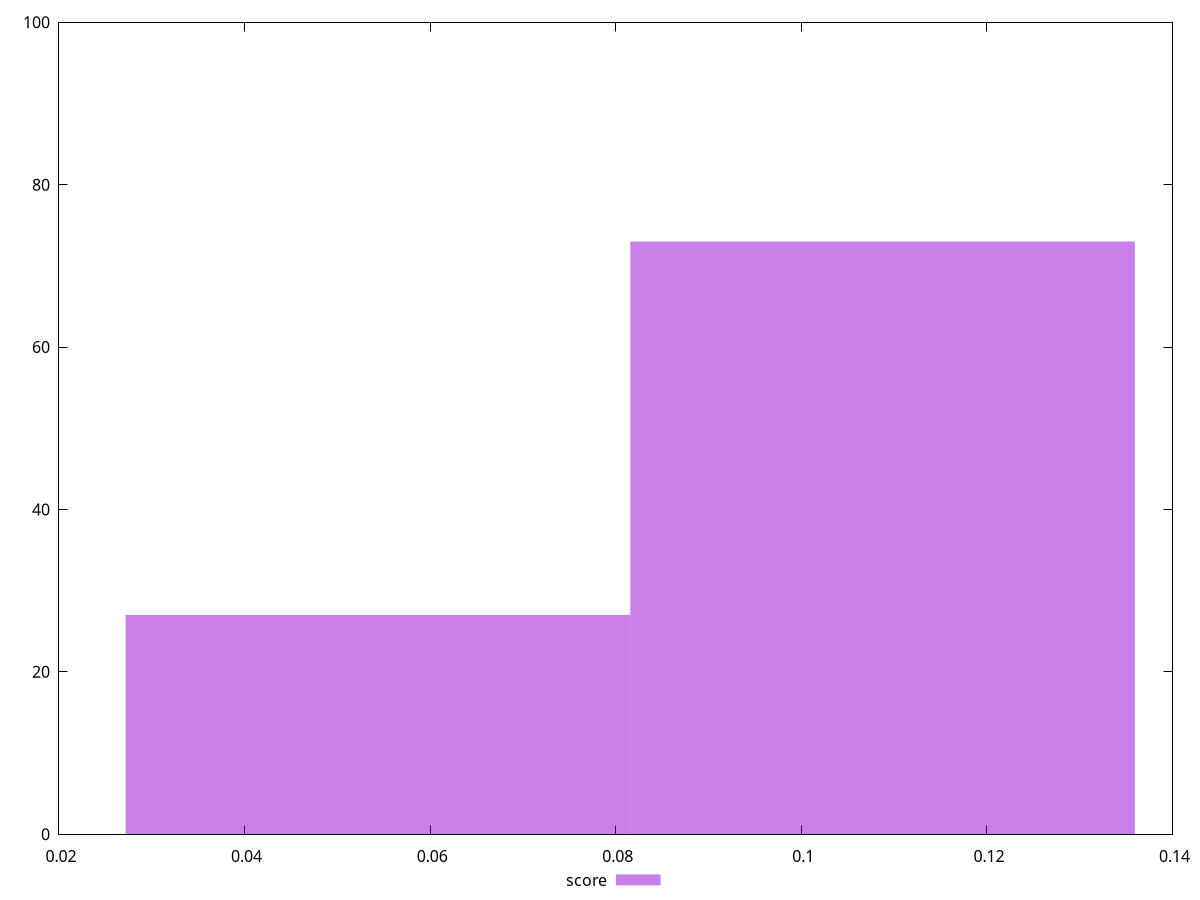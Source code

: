 reset
set terminal svg size 640, 490 enhanced background rgb 'white'
set output "reprap/largest-contentful-paint/samples/pages+cached+noexternal+nofonts/score/histogram.svg"

$score <<EOF
0.10875454820276041 73
0.054377274101380206 27
EOF

set key outside below
set boxwidth 0.054377274101380206
set yrange [0:100]
set style fill transparent solid 0.5 noborder

plot \
  $score title "score" with boxes, \


reset